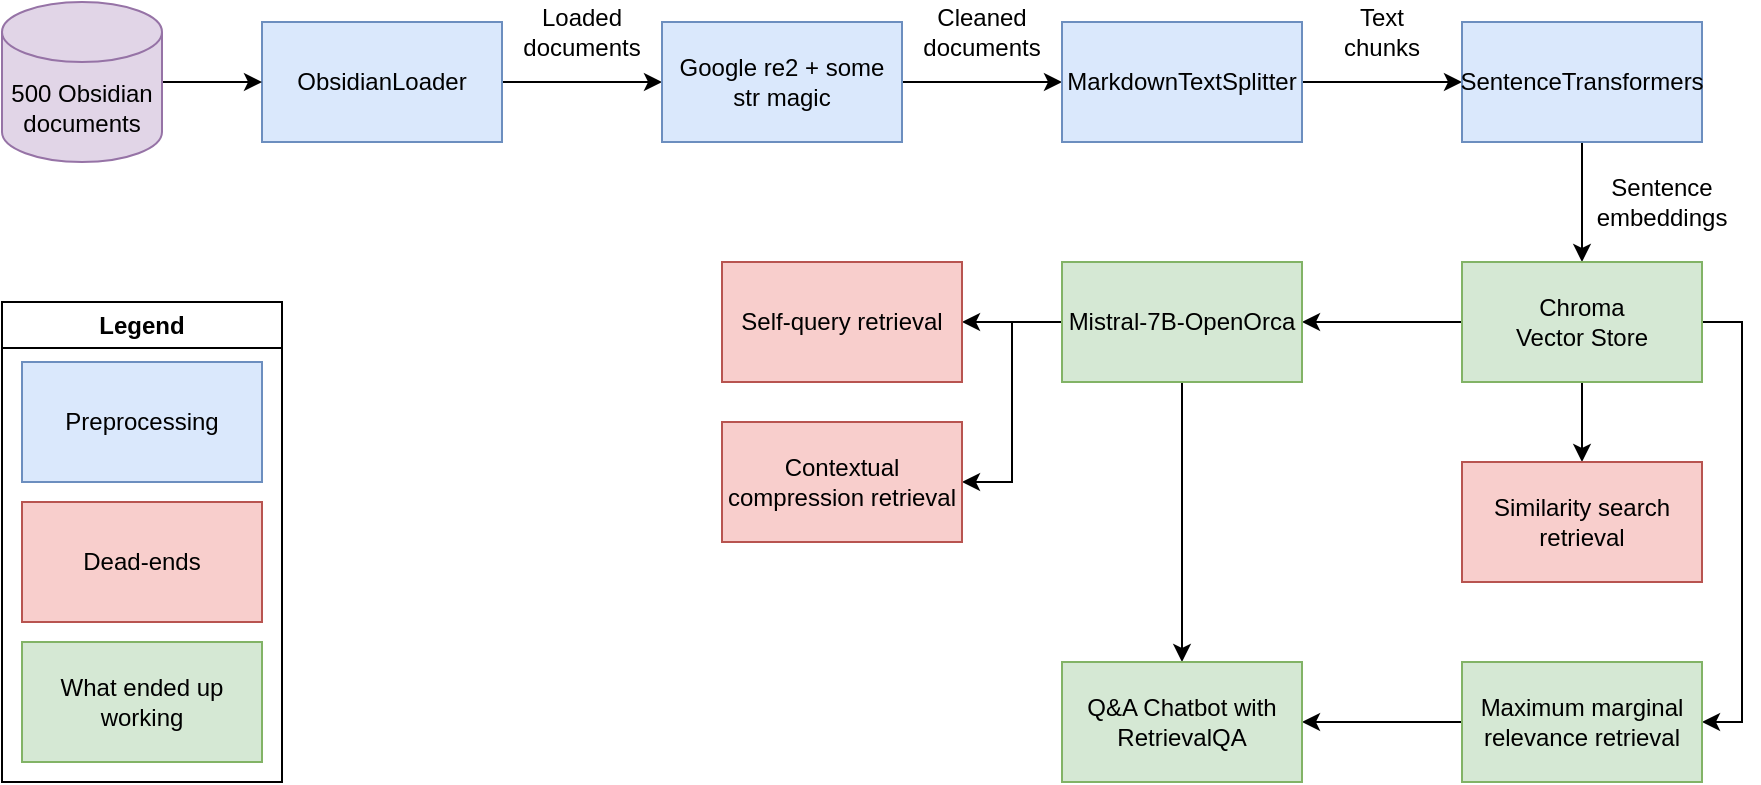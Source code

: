 <mxfile version="23.1.5" type="device">
  <diagram name="Page-1" id="K6qlPzQ6O-g7PxLVw6sW">
    <mxGraphModel dx="1404" dy="551" grid="1" gridSize="10" guides="1" tooltips="1" connect="1" arrows="1" fold="1" page="1" pageScale="1" pageWidth="850" pageHeight="1100" math="0" shadow="0">
      <root>
        <mxCell id="0" />
        <mxCell id="1" parent="0" />
        <mxCell id="cASdu_Fl3ZIhA2O5h1DE-18" value="" style="edgeStyle=orthogonalEdgeStyle;rounded=0;orthogonalLoop=1;jettySize=auto;html=1;" parent="1" source="cASdu_Fl3ZIhA2O5h1DE-5" target="cASdu_Fl3ZIhA2O5h1DE-6" edge="1">
          <mxGeometry relative="1" as="geometry" />
        </mxCell>
        <mxCell id="cASdu_Fl3ZIhA2O5h1DE-5" value="ObsidianLoader" style="rounded=0;whiteSpace=wrap;html=1;fillColor=#dae8fc;strokeColor=#6c8ebf;" parent="1" vertex="1">
          <mxGeometry x="130" y="10" width="120" height="60" as="geometry" />
        </mxCell>
        <mxCell id="cASdu_Fl3ZIhA2O5h1DE-19" value="" style="edgeStyle=orthogonalEdgeStyle;rounded=0;orthogonalLoop=1;jettySize=auto;html=1;" parent="1" source="cASdu_Fl3ZIhA2O5h1DE-6" target="cASdu_Fl3ZIhA2O5h1DE-7" edge="1">
          <mxGeometry relative="1" as="geometry" />
        </mxCell>
        <mxCell id="cASdu_Fl3ZIhA2O5h1DE-6" value="Google re2 + some str magic" style="rounded=0;whiteSpace=wrap;html=1;fillColor=#dae8fc;strokeColor=#6c8ebf;" parent="1" vertex="1">
          <mxGeometry x="330" y="10" width="120" height="60" as="geometry" />
        </mxCell>
        <mxCell id="cASdu_Fl3ZIhA2O5h1DE-20" value="" style="edgeStyle=orthogonalEdgeStyle;rounded=0;orthogonalLoop=1;jettySize=auto;html=1;" parent="1" source="cASdu_Fl3ZIhA2O5h1DE-7" target="cASdu_Fl3ZIhA2O5h1DE-8" edge="1">
          <mxGeometry relative="1" as="geometry" />
        </mxCell>
        <mxCell id="cASdu_Fl3ZIhA2O5h1DE-7" value="MarkdownTextSplitter" style="rounded=0;whiteSpace=wrap;html=1;fillColor=#dae8fc;strokeColor=#6c8ebf;" parent="1" vertex="1">
          <mxGeometry x="530" y="10" width="120" height="60" as="geometry" />
        </mxCell>
        <mxCell id="cASdu_Fl3ZIhA2O5h1DE-21" value="" style="edgeStyle=orthogonalEdgeStyle;rounded=0;orthogonalLoop=1;jettySize=auto;html=1;" parent="1" source="cASdu_Fl3ZIhA2O5h1DE-8" target="cASdu_Fl3ZIhA2O5h1DE-9" edge="1">
          <mxGeometry relative="1" as="geometry" />
        </mxCell>
        <mxCell id="cASdu_Fl3ZIhA2O5h1DE-8" value="SentenceTransformers" style="rounded=0;whiteSpace=wrap;html=1;fillColor=#dae8fc;strokeColor=#6c8ebf;" parent="1" vertex="1">
          <mxGeometry x="730" y="10" width="120" height="60" as="geometry" />
        </mxCell>
        <mxCell id="cASdu_Fl3ZIhA2O5h1DE-22" value="" style="edgeStyle=orthogonalEdgeStyle;rounded=0;orthogonalLoop=1;jettySize=auto;html=1;" parent="1" source="cASdu_Fl3ZIhA2O5h1DE-9" target="cASdu_Fl3ZIhA2O5h1DE-10" edge="1">
          <mxGeometry relative="1" as="geometry" />
        </mxCell>
        <mxCell id="cASdu_Fl3ZIhA2O5h1DE-24" style="edgeStyle=orthogonalEdgeStyle;rounded=0;orthogonalLoop=1;jettySize=auto;html=1;exitX=1;exitY=0.5;exitDx=0;exitDy=0;entryX=1;entryY=0.5;entryDx=0;entryDy=0;" parent="1" source="cASdu_Fl3ZIhA2O5h1DE-9" target="cASdu_Fl3ZIhA2O5h1DE-11" edge="1">
          <mxGeometry relative="1" as="geometry" />
        </mxCell>
        <mxCell id="cASdu_Fl3ZIhA2O5h1DE-26" style="edgeStyle=orthogonalEdgeStyle;rounded=0;orthogonalLoop=1;jettySize=auto;html=1;exitX=0;exitY=0.5;exitDx=0;exitDy=0;entryX=1;entryY=0.5;entryDx=0;entryDy=0;" parent="1" source="cASdu_Fl3ZIhA2O5h1DE-12" target="cASdu_Fl3ZIhA2O5h1DE-14" edge="1">
          <mxGeometry relative="1" as="geometry" />
        </mxCell>
        <mxCell id="cASdu_Fl3ZIhA2O5h1DE-27" value="" style="edgeStyle=orthogonalEdgeStyle;rounded=0;orthogonalLoop=1;jettySize=auto;html=1;" parent="1" source="cASdu_Fl3ZIhA2O5h1DE-9" target="cASdu_Fl3ZIhA2O5h1DE-12" edge="1">
          <mxGeometry relative="1" as="geometry" />
        </mxCell>
        <mxCell id="cASdu_Fl3ZIhA2O5h1DE-9" value="Chroma&lt;br&gt;Vector Store" style="rounded=0;whiteSpace=wrap;html=1;fillColor=#d5e8d4;strokeColor=#82b366;" parent="1" vertex="1">
          <mxGeometry x="730" y="130" width="120" height="60" as="geometry" />
        </mxCell>
        <mxCell id="cASdu_Fl3ZIhA2O5h1DE-10" value="Similarity search retrieval" style="rounded=0;whiteSpace=wrap;html=1;fillColor=#f8cecc;strokeColor=#b85450;" parent="1" vertex="1">
          <mxGeometry x="730" y="230" width="120" height="60" as="geometry" />
        </mxCell>
        <mxCell id="cASdu_Fl3ZIhA2O5h1DE-32" value="" style="edgeStyle=orthogonalEdgeStyle;rounded=0;orthogonalLoop=1;jettySize=auto;html=1;" parent="1" source="cASdu_Fl3ZIhA2O5h1DE-11" target="cASdu_Fl3ZIhA2O5h1DE-16" edge="1">
          <mxGeometry relative="1" as="geometry" />
        </mxCell>
        <mxCell id="cASdu_Fl3ZIhA2O5h1DE-11" value="Maximum marginal relevance retrieval" style="rounded=0;whiteSpace=wrap;html=1;fillColor=#d5e8d4;strokeColor=#82b366;" parent="1" vertex="1">
          <mxGeometry x="730" y="330" width="120" height="60" as="geometry" />
        </mxCell>
        <mxCell id="cASdu_Fl3ZIhA2O5h1DE-30" value="" style="edgeStyle=orthogonalEdgeStyle;rounded=0;orthogonalLoop=1;jettySize=auto;html=1;" parent="1" source="cASdu_Fl3ZIhA2O5h1DE-12" target="cASdu_Fl3ZIhA2O5h1DE-13" edge="1">
          <mxGeometry relative="1" as="geometry" />
        </mxCell>
        <mxCell id="cASdu_Fl3ZIhA2O5h1DE-31" style="edgeStyle=orthogonalEdgeStyle;rounded=0;orthogonalLoop=1;jettySize=auto;html=1;exitX=0.5;exitY=1;exitDx=0;exitDy=0;entryX=0.5;entryY=0;entryDx=0;entryDy=0;" parent="1" source="cASdu_Fl3ZIhA2O5h1DE-12" target="cASdu_Fl3ZIhA2O5h1DE-16" edge="1">
          <mxGeometry relative="1" as="geometry" />
        </mxCell>
        <mxCell id="cASdu_Fl3ZIhA2O5h1DE-12" value="Mistral-7B-OpenOrca" style="rounded=0;whiteSpace=wrap;html=1;fillColor=#d5e8d4;strokeColor=#82b366;" parent="1" vertex="1">
          <mxGeometry x="530" y="130" width="120" height="60" as="geometry" />
        </mxCell>
        <mxCell id="cASdu_Fl3ZIhA2O5h1DE-13" value="Self-query retrieval" style="rounded=0;whiteSpace=wrap;html=1;fillColor=#f8cecc;strokeColor=#b85450;" parent="1" vertex="1">
          <mxGeometry x="360" y="130" width="120" height="60" as="geometry" />
        </mxCell>
        <mxCell id="cASdu_Fl3ZIhA2O5h1DE-14" value="Contextual compression retrieval" style="rounded=0;whiteSpace=wrap;html=1;fillColor=#f8cecc;strokeColor=#b85450;" parent="1" vertex="1">
          <mxGeometry x="360" y="210" width="120" height="60" as="geometry" />
        </mxCell>
        <mxCell id="cASdu_Fl3ZIhA2O5h1DE-16" value="Q&amp;amp;A Chatbot with RetrievalQA " style="rounded=0;whiteSpace=wrap;html=1;fillColor=#d5e8d4;strokeColor=#82b366;" parent="1" vertex="1">
          <mxGeometry x="530" y="330" width="120" height="60" as="geometry" />
        </mxCell>
        <mxCell id="cASdu_Fl3ZIhA2O5h1DE-37" value="Loaded documents" style="text;strokeColor=none;align=center;fillColor=none;html=1;verticalAlign=middle;whiteSpace=wrap;rounded=0;" parent="1" vertex="1">
          <mxGeometry x="260" width="60" height="30" as="geometry" />
        </mxCell>
        <mxCell id="cASdu_Fl3ZIhA2O5h1DE-38" value="Text chunks" style="text;strokeColor=none;align=center;fillColor=none;html=1;verticalAlign=middle;whiteSpace=wrap;rounded=0;" parent="1" vertex="1">
          <mxGeometry x="660" width="60" height="30" as="geometry" />
        </mxCell>
        <mxCell id="cASdu_Fl3ZIhA2O5h1DE-42" value="" style="edgeStyle=orthogonalEdgeStyle;rounded=0;orthogonalLoop=1;jettySize=auto;html=1;" parent="1" source="cASdu_Fl3ZIhA2O5h1DE-41" target="cASdu_Fl3ZIhA2O5h1DE-5" edge="1">
          <mxGeometry relative="1" as="geometry" />
        </mxCell>
        <mxCell id="cASdu_Fl3ZIhA2O5h1DE-41" value="500 Obsidian documents" style="shape=cylinder3;whiteSpace=wrap;html=1;boundedLbl=1;backgroundOutline=1;size=15;fillColor=#e1d5e7;strokeColor=#9673a6;" parent="1" vertex="1">
          <mxGeometry width="80" height="80" as="geometry" />
        </mxCell>
        <mxCell id="cASdu_Fl3ZIhA2O5h1DE-43" value="Cleaned documents" style="text;strokeColor=none;align=center;fillColor=none;html=1;verticalAlign=middle;whiteSpace=wrap;rounded=0;" parent="1" vertex="1">
          <mxGeometry x="460" width="60" height="30" as="geometry" />
        </mxCell>
        <mxCell id="cASdu_Fl3ZIhA2O5h1DE-44" value="Sentence embeddings" style="text;strokeColor=none;align=center;fillColor=none;html=1;verticalAlign=middle;whiteSpace=wrap;rounded=0;" parent="1" vertex="1">
          <mxGeometry x="800" y="85" width="60" height="30" as="geometry" />
        </mxCell>
        <mxCell id="cASdu_Fl3ZIhA2O5h1DE-48" value="Legend" style="swimlane;whiteSpace=wrap;html=1;" parent="1" vertex="1">
          <mxGeometry y="150" width="140" height="240" as="geometry" />
        </mxCell>
        <mxCell id="cASdu_Fl3ZIhA2O5h1DE-45" value="Preprocessing" style="rounded=0;whiteSpace=wrap;html=1;fillColor=#dae8fc;strokeColor=#6c8ebf;" parent="cASdu_Fl3ZIhA2O5h1DE-48" vertex="1">
          <mxGeometry x="10" y="30" width="120" height="60" as="geometry" />
        </mxCell>
        <mxCell id="cASdu_Fl3ZIhA2O5h1DE-46" value="Dead-ends" style="rounded=0;whiteSpace=wrap;html=1;fillColor=#f8cecc;strokeColor=#b85450;" parent="cASdu_Fl3ZIhA2O5h1DE-48" vertex="1">
          <mxGeometry x="10" y="100" width="120" height="60" as="geometry" />
        </mxCell>
        <mxCell id="cASdu_Fl3ZIhA2O5h1DE-47" value="What ended up working" style="rounded=0;whiteSpace=wrap;html=1;fillColor=#d5e8d4;strokeColor=#82b366;" parent="cASdu_Fl3ZIhA2O5h1DE-48" vertex="1">
          <mxGeometry x="10" y="170" width="120" height="60" as="geometry" />
        </mxCell>
      </root>
    </mxGraphModel>
  </diagram>
</mxfile>
